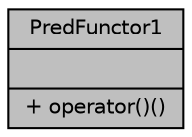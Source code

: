 digraph "PredFunctor1"
{
 // LATEX_PDF_SIZE
  bgcolor="transparent";
  edge [fontname="Helvetica",fontsize="10",labelfontname="Helvetica",labelfontsize="10"];
  node [fontname="Helvetica",fontsize="10",shape=record];
  Node1 [label="{PredFunctor1\n||+ operator()()\l}",height=0.2,width=0.4,color="black", fillcolor="grey75", style="filled", fontcolor="black",tooltip=" "];
}
